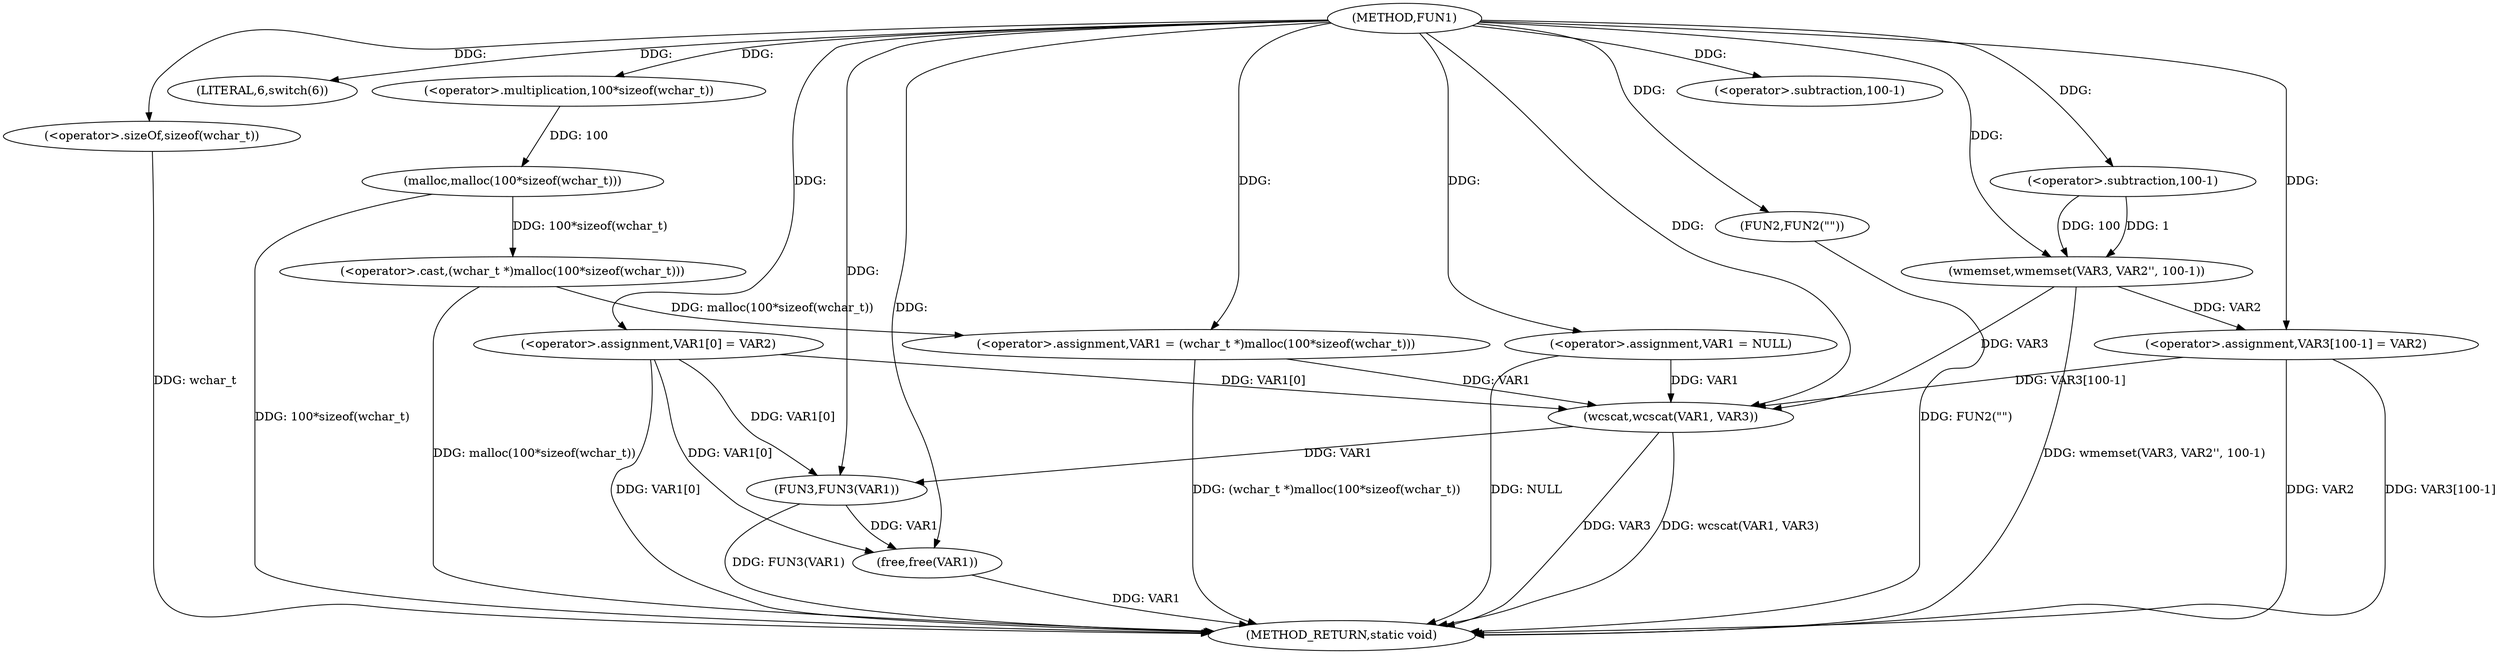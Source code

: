 digraph FUN1 {  
"1000100" [label = "(METHOD,FUN1)" ]
"1000151" [label = "(METHOD_RETURN,static void)" ]
"1000103" [label = "(<operator>.assignment,VAR1 = NULL)" ]
"1000107" [label = "(LITERAL,6,switch(6))" ]
"1000110" [label = "(<operator>.assignment,VAR1 = (wchar_t *)malloc(100*sizeof(wchar_t)))" ]
"1000112" [label = "(<operator>.cast,(wchar_t *)malloc(100*sizeof(wchar_t)))" ]
"1000114" [label = "(malloc,malloc(100*sizeof(wchar_t)))" ]
"1000115" [label = "(<operator>.multiplication,100*sizeof(wchar_t))" ]
"1000117" [label = "(<operator>.sizeOf,sizeof(wchar_t))" ]
"1000119" [label = "(<operator>.assignment,VAR1[0] = VAR2)" ]
"1000126" [label = "(FUN2,FUN2(\"\"))" ]
"1000131" [label = "(wmemset,wmemset(VAR3, VAR2'', 100-1))" ]
"1000134" [label = "(<operator>.subtraction,100-1)" ]
"1000137" [label = "(<operator>.assignment,VAR3[100-1] = VAR2)" ]
"1000140" [label = "(<operator>.subtraction,100-1)" ]
"1000144" [label = "(wcscat,wcscat(VAR1, VAR3))" ]
"1000147" [label = "(FUN3,FUN3(VAR1))" ]
"1000149" [label = "(free,free(VAR1))" ]
  "1000126" -> "1000151"  [ label = "DDG: FUN2(\"\")"] 
  "1000103" -> "1000151"  [ label = "DDG: NULL"] 
  "1000112" -> "1000151"  [ label = "DDG: malloc(100*sizeof(wchar_t))"] 
  "1000114" -> "1000151"  [ label = "DDG: 100*sizeof(wchar_t)"] 
  "1000117" -> "1000151"  [ label = "DDG: wchar_t"] 
  "1000110" -> "1000151"  [ label = "DDG: (wchar_t *)malloc(100*sizeof(wchar_t))"] 
  "1000137" -> "1000151"  [ label = "DDG: VAR2"] 
  "1000149" -> "1000151"  [ label = "DDG: VAR1"] 
  "1000137" -> "1000151"  [ label = "DDG: VAR3[100-1]"] 
  "1000144" -> "1000151"  [ label = "DDG: VAR3"] 
  "1000147" -> "1000151"  [ label = "DDG: FUN3(VAR1)"] 
  "1000131" -> "1000151"  [ label = "DDG: wmemset(VAR3, VAR2'', 100-1)"] 
  "1000144" -> "1000151"  [ label = "DDG: wcscat(VAR1, VAR3)"] 
  "1000119" -> "1000151"  [ label = "DDG: VAR1[0]"] 
  "1000100" -> "1000103"  [ label = "DDG: "] 
  "1000100" -> "1000107"  [ label = "DDG: "] 
  "1000112" -> "1000110"  [ label = "DDG: malloc(100*sizeof(wchar_t))"] 
  "1000100" -> "1000110"  [ label = "DDG: "] 
  "1000114" -> "1000112"  [ label = "DDG: 100*sizeof(wchar_t)"] 
  "1000115" -> "1000114"  [ label = "DDG: 100"] 
  "1000100" -> "1000115"  [ label = "DDG: "] 
  "1000100" -> "1000117"  [ label = "DDG: "] 
  "1000100" -> "1000119"  [ label = "DDG: "] 
  "1000100" -> "1000126"  [ label = "DDG: "] 
  "1000100" -> "1000131"  [ label = "DDG: "] 
  "1000134" -> "1000131"  [ label = "DDG: 100"] 
  "1000134" -> "1000131"  [ label = "DDG: 1"] 
  "1000100" -> "1000134"  [ label = "DDG: "] 
  "1000131" -> "1000137"  [ label = "DDG: VAR2"] 
  "1000100" -> "1000137"  [ label = "DDG: "] 
  "1000100" -> "1000140"  [ label = "DDG: "] 
  "1000103" -> "1000144"  [ label = "DDG: VAR1"] 
  "1000119" -> "1000144"  [ label = "DDG: VAR1[0]"] 
  "1000110" -> "1000144"  [ label = "DDG: VAR1"] 
  "1000100" -> "1000144"  [ label = "DDG: "] 
  "1000131" -> "1000144"  [ label = "DDG: VAR3"] 
  "1000137" -> "1000144"  [ label = "DDG: VAR3[100-1]"] 
  "1000119" -> "1000147"  [ label = "DDG: VAR1[0]"] 
  "1000144" -> "1000147"  [ label = "DDG: VAR1"] 
  "1000100" -> "1000147"  [ label = "DDG: "] 
  "1000147" -> "1000149"  [ label = "DDG: VAR1"] 
  "1000119" -> "1000149"  [ label = "DDG: VAR1[0]"] 
  "1000100" -> "1000149"  [ label = "DDG: "] 
}
